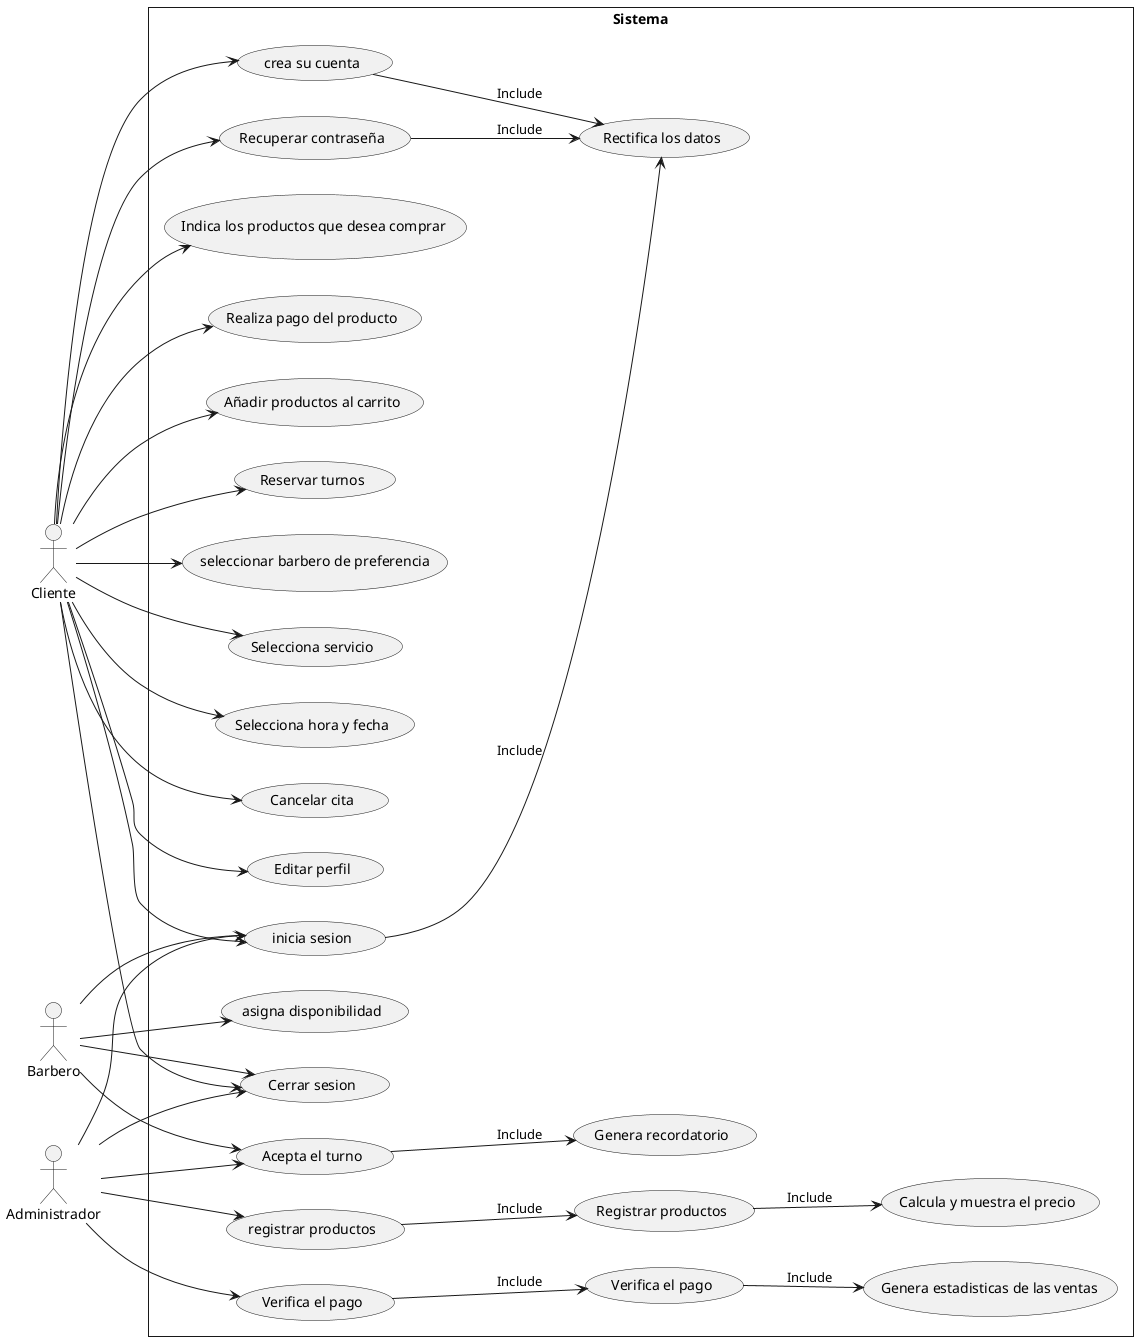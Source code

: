@startuml
skinparam Style strictuml
skinparam SequenceMessageAlignment center
left to right direction

actor Cliente as cli
actor Barbero as bbo
actor Administrador as admin
rectangle "Sistema" {
    usecase "crea su cuenta" as UC1
    usecase "inicia sesion" as UC2
    usecase "Recuperar contraseña" as UC3
    usecase "Rectifica los datos" as UC4
    usecase "Indica los productos que desea comprar " as UC5
    usecase "registrar productos" as UC6
    usecase "Registrar productos" as UC7
    usecase "Calcula y muestra el precio" as UC8
    usecase "Realiza pago del producto" as UC9
    usecase "Verifica el pago" as UC10
    usecase "Verifica el pago" as UC11
    usecase "Genera estadisticas de las ventas" as UC12
    usecase "Añadir productos al carrito" as UC13
    usecase "Reservar turnos" as UC14
    usecase "seleccionar barbero de preferencia" as UC15
    usecase "Selecciona servicio" as UC16
    usecase "Selecciona hora y fecha" as UC17
    usecase "Cancelar cita" as UC18
    usecase "asigna disponibilidad" as UC19
    usecase "Acepta el turno" as UC20
    usecase "Genera recordatorio" as UC21
    usecase "Editar perfil" as UC22
    usecase "Cerrar sesion" as UC23

    cli --> UC1
    cli --> UC2
    cli --> UC3
    cli --> UC5
    cli --> UC9
    cli --> UC13
    cli --> UC14
    cli --> UC15
    cli --> UC16
    cli --> UC17
    cli --> UC18
    cli --> UC22
    cli --> UC23 

    UC10 --> UC11: Include
    UC11 --> UC12: Include
    UC6 --> UC7: Include
    UC7 --> UC8: Include
    UC1 --> UC4: Include
    UC2 --> UC4: Include
    UC3 --> UC4: Include
    UC20 --> UC21: Include



    bbo --> UC23
    bbo --> UC2
    bbo --> UC19
    bbo --> UC20



    admin --> UC2
    admin --> UC6  
    admin --> UC10
    admin --> UC20
    admin --> UC23 
    
   
}
@enduml